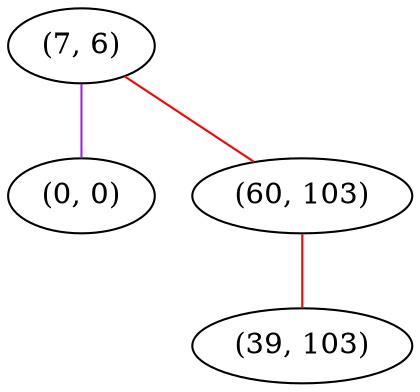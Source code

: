 graph "" {
"(7, 6)";
"(0, 0)";
"(60, 103)";
"(39, 103)";
"(7, 6)" -- "(60, 103)"  [color=red, key=0, weight=1];
"(7, 6)" -- "(0, 0)"  [color=purple, key=0, weight=4];
"(60, 103)" -- "(39, 103)"  [color=red, key=0, weight=1];
}
